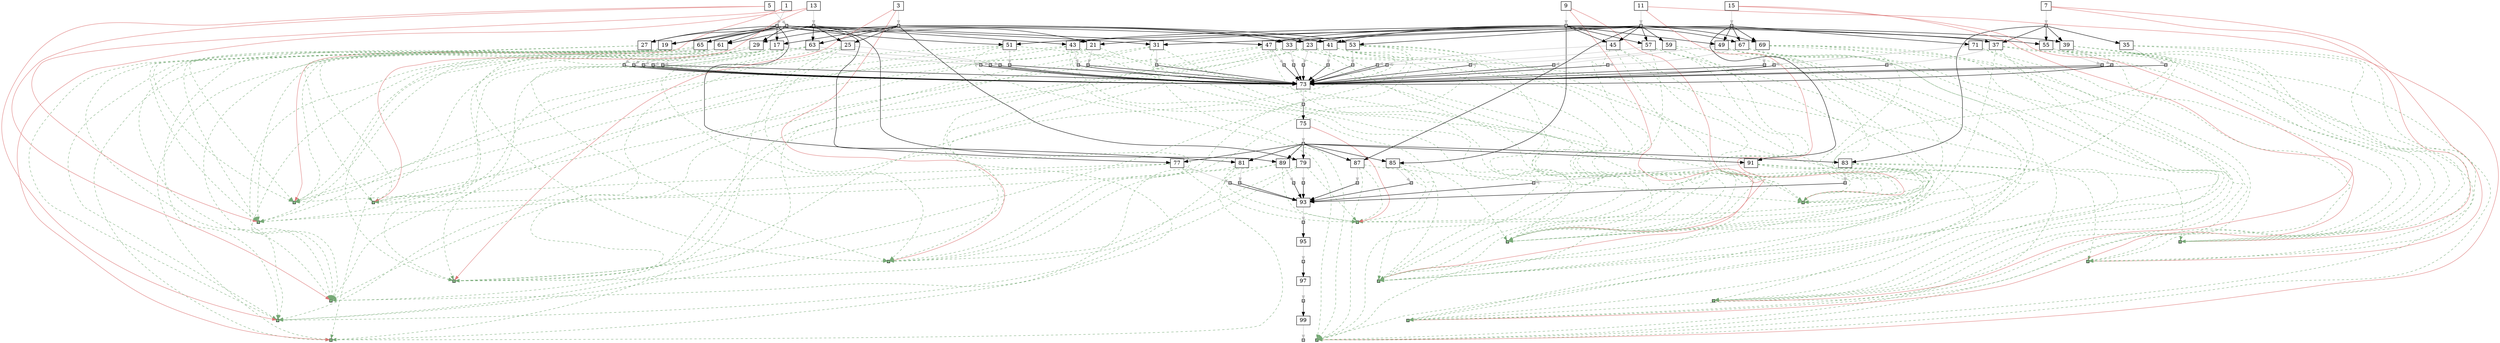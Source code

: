 strict digraph  {
	node [label="\N"];
	1	 [height=0,
		shape=rect,
		size=13.54,
		width=0];
	2	 [fillcolor=gray,
		height=0.1,
		label="",
		shape=rect,
		size=0,
		style=filled,
		width=0.1];
	1 -> 2	 [color=gray,
		size=12552522.0];
	101	 [fillcolor="#88bb88",
		height=0.1,
		label="",
		shape=rect,
		size=0,
		style=filled,
		width=0.1];
	1 -> 101	 [color="#dd7777",
		size=2884891.0,
		weight=0];
	102	 [fillcolor="#88bb88",
		height=0.1,
		label="",
		shape=rect,
		size=0,
		style=filled,
		width=0.1];
	1 -> 102	 [color="#dd7777",
		size=2884891.0,
		weight=0];
	17	 [height=0,
		shape=rect,
		size=10.57,
		width=0];
	2 -> 17	 [size=0];
	19	 [height=0,
		shape=rect,
		size=10.57,
		width=0];
	2 -> 19	 [size=0];
	21	 [height=0,
		shape=rect,
		size=10.4,
		width=0];
	2 -> 21	 [size=0];
	27	 [height=0,
		shape=rect,
		size=10.5,
		width=0];
	2 -> 27	 [size=0];
	51	 [height=0,
		shape=rect,
		size=10.49,
		width=0];
	2 -> 51	 [size=0];
	61	 [height=0,
		shape=rect,
		size=10.6,
		width=0];
	2 -> 61	 [size=0];
	77	 [height=0,
		shape=rect,
		size=10.63,
		width=0];
	2 -> 77	 [size=0];
	3	 [height=0,
		shape=rect,
		size=13.53,
		width=0];
	4	 [fillcolor=gray,
		height=0.1,
		label="",
		shape=rect,
		size=0,
		style=filled,
		width=0.1];
	3 -> 4	 [color=gray,
		size=12575462.0];
	103	 [fillcolor="#88bb88",
		height=0.1,
		label="",
		shape=rect,
		size=0,
		style=filled,
		width=0.1];
	3 -> 103	 [color="#dd7777",
		size=2884891.0,
		weight=0];
	104	 [fillcolor="#88bb88",
		height=0.1,
		label="",
		shape=rect,
		size=0,
		style=filled,
		width=0.1];
	3 -> 104	 [color="#dd7777",
		size=2884891.0,
		weight=0];
	4 -> 17	 [size=0];
	23	 [height=0,
		shape=rect,
		size=10.55,
		width=0];
	4 -> 23	 [size=0];
	25	 [height=0,
		shape=rect,
		size=10.69,
		width=0];
	4 -> 25	 [size=0];
	29	 [height=0,
		shape=rect,
		size=10.61,
		width=0];
	4 -> 29	 [size=0];
	41	 [height=0,
		shape=rect,
		size=10.64,
		width=0];
	4 -> 41	 [size=0];
	53	 [height=0,
		shape=rect,
		size=10.53,
		width=0];
	4 -> 53	 [size=0];
	63	 [height=0,
		shape=rect,
		size=10.72,
		width=0];
	4 -> 63	 [size=0];
	79	 [height=0,
		shape=rect,
		size=10.58,
		width=0];
	4 -> 79	 [size=0];
	5	 [height=0,
		shape=rect,
		size=14.03,
		width=0];
	6	 [fillcolor=gray,
		height=0.1,
		label="",
		shape=rect,
		size=0,
		style=filled,
		width=0.1];
	5 -> 6	 [color=gray,
		size=12538584.0];
	105	 [fillcolor="#88bb88",
		height=0.1,
		label="",
		shape=rect,
		size=0,
		style=filled,
		width=0.1];
	5 -> 105	 [color="#dd7777",
		size=2884891.0,
		weight=0];
	106	 [fillcolor="#88bb88",
		height=0.1,
		label="",
		shape=rect,
		size=0,
		style=filled,
		width=0.1];
	5 -> 106	 [color="#dd7777",
		size=2884891.0,
		weight=0];
	6 -> 19	 [size=0];
	6 -> 27	 [size=0];
	6 -> 29	 [size=0];
	31	 [height=0,
		shape=rect,
		size=10.81,
		width=0];
	6 -> 31	 [size=0];
	33	 [height=0,
		shape=rect,
		size=10.62,
		width=0];
	6 -> 33	 [size=0];
	43	 [height=0,
		shape=rect,
		size=10.53,
		width=0];
	6 -> 43	 [size=0];
	65	 [height=0,
		shape=rect,
		size=10.64,
		width=0];
	6 -> 65	 [size=0];
	81	 [height=0,
		shape=rect,
		size=10.91,
		width=0];
	6 -> 81	 [size=0];
	7	 [height=0,
		shape=rect,
		size=13.8,
		width=0];
	8	 [fillcolor=gray,
		height=0.1,
		label="",
		shape=rect,
		size=0,
		style=filled,
		width=0.1];
	7 -> 8	 [color=gray,
		size=12528168.0];
	107	 [fillcolor="#88bb88",
		height=0.1,
		label="",
		shape=rect,
		size=0,
		style=filled,
		width=0.1];
	7 -> 107	 [color="#dd7777",
		size=2884891.0,
		weight=0];
	108	 [fillcolor="#88bb88",
		height=0.1,
		label="",
		shape=rect,
		size=0,
		style=filled,
		width=0.1];
	7 -> 108	 [color="#dd7777",
		size=2884891.0,
		weight=0];
	35	 [height=0,
		shape=rect,
		size=10.71,
		width=0];
	8 -> 35	 [size=0];
	37	 [height=0,
		shape=rect,
		size=10.39,
		width=0];
	8 -> 37	 [size=0];
	39	 [height=0,
		shape=rect,
		size=10.59,
		width=0];
	8 -> 39	 [size=0];
	55	 [height=0,
		shape=rect,
		size=10.43,
		width=0];
	8 -> 55	 [size=0];
	83	 [height=0,
		shape=rect,
		size=10.75,
		width=0];
	8 -> 83	 [size=0];
	9	 [height=0,
		shape=rect,
		size=13.61,
		width=0];
	10	 [fillcolor=gray,
		height=0.1,
		label="",
		shape=rect,
		size=0,
		style=filled,
		width=0.1];
	9 -> 10	 [color=gray,
		size=12541344.0];
	109	 [fillcolor="#88bb88",
		height=0.1,
		label="",
		shape=rect,
		size=0,
		style=filled,
		width=0.1];
	9 -> 109	 [color="#dd7777",
		size=2884891.0,
		weight=0];
	110	 [fillcolor="#88bb88",
		height=0.1,
		label="",
		shape=rect,
		size=0,
		style=filled,
		width=0.1];
	9 -> 110	 [color="#dd7777",
		size=2884891.0,
		weight=0];
	10 -> 21	 [size=0];
	10 -> 23	 [size=0];
	10 -> 37	 [size=0];
	10 -> 41	 [size=0];
	10 -> 43	 [size=0];
	45	 [height=0,
		shape=rect,
		size=10.46,
		width=0];
	10 -> 45	 [size=0];
	47	 [height=0,
		shape=rect,
		size=10.69,
		width=0];
	10 -> 47	 [size=0];
	49	 [height=0,
		shape=rect,
		size=10.6,
		width=0];
	10 -> 49	 [size=0];
	57	 [height=0,
		shape=rect,
		size=10.66,
		width=0];
	10 -> 57	 [size=0];
	67	 [height=0,
		shape=rect,
		size=10.53,
		width=0];
	10 -> 67	 [size=0];
	85	 [height=0,
		shape=rect,
		size=10.89,
		width=0];
	10 -> 85	 [size=0];
	11	 [height=0,
		shape=rect,
		size=13.78,
		width=0];
	12	 [fillcolor=gray,
		height=0.1,
		label="",
		shape=rect,
		size=0,
		style=filled,
		width=0.1];
	11 -> 12	 [color=gray,
		size=12581622.0];
	111	 [fillcolor="#88bb88",
		height=0.1,
		label="",
		shape=rect,
		size=0,
		style=filled,
		width=0.1];
	11 -> 111	 [color="#dd7777",
		size=2884891.0,
		weight=0];
	112	 [fillcolor="#88bb88",
		height=0.1,
		label="",
		shape=rect,
		size=0,
		style=filled,
		width=0.1];
	11 -> 112	 [color="#dd7777",
		size=2884891.0,
		weight=0];
	12 -> 31	 [size=0];
	12 -> 39	 [size=0];
	12 -> 45	 [size=0];
	12 -> 51	 [size=0];
	12 -> 53	 [size=0];
	12 -> 55	 [size=0];
	12 -> 57	 [size=0];
	59	 [height=0,
		shape=rect,
		size=10.7,
		width=0];
	12 -> 59	 [size=0];
	69	 [height=0,
		shape=rect,
		size=10.65,
		width=0];
	12 -> 69	 [size=0];
	87	 [height=0,
		shape=rect,
		size=10.47,
		width=0];
	12 -> 87	 [size=0];
	13	 [height=0,
		shape=rect,
		size=13.29,
		width=0];
	14	 [fillcolor=gray,
		height=0.1,
		label="",
		shape=rect,
		size=0,
		style=filled,
		width=0.1];
	13 -> 14	 [color=gray,
		size=12576204.0];
	113	 [fillcolor="#88bb88",
		height=0.1,
		label="",
		shape=rect,
		size=0,
		style=filled,
		width=0.1];
	13 -> 113	 [color="#dd7777",
		size=2884891.0,
		weight=0];
	114	 [fillcolor="#88bb88",
		height=0.1,
		label="",
		shape=rect,
		size=0,
		style=filled,
		width=0.1];
	13 -> 114	 [color="#dd7777",
		size=2884891.0,
		weight=0];
	14 -> 25	 [size=0];
	14 -> 47	 [size=0];
	14 -> 61	 [size=0];
	14 -> 63	 [size=0];
	14 -> 65	 [size=0];
	89	 [height=0,
		shape=rect,
		size=10.62,
		width=0];
	14 -> 89	 [size=0];
	15	 [height=0,
		shape=rect,
		size=13.39,
		width=0];
	16	 [fillcolor=gray,
		height=0.1,
		label="",
		shape=rect,
		size=0,
		style=filled,
		width=0.1];
	15 -> 16	 [color=gray,
		size=12521510.0];
	115	 [fillcolor="#88bb88",
		height=0.1,
		label="",
		shape=rect,
		size=0,
		style=filled,
		width=0.1];
	15 -> 115	 [color="#dd7777",
		size=2884891.0,
		weight=0];
	116	 [fillcolor="#88bb88",
		height=0.1,
		label="",
		shape=rect,
		size=0,
		style=filled,
		width=0.1];
	15 -> 116	 [color="#dd7777",
		size=2884891.0,
		weight=0];
	16 -> 33	 [size=0];
	16 -> 49	 [size=0];
	16 -> 67	 [size=0];
	16 -> 69	 [size=0];
	71	 [height=0,
		shape=rect,
		size=10.71,
		width=0];
	16 -> 71	 [size=0];
	91	 [height=0,
		shape=rect,
		size=10.62,
		width=0];
	16 -> 91	 [size=0];
	18	 [fillcolor=gray,
		height=0.1,
		label="",
		shape=rect,
		size=0,
		style=filled,
		width=0.1];
	17 -> 18	 [color=gray,
		size=16943744.0];
	17 -> 101	 [color="#77aa77",
		size=0,
		style=dashed,
		weight=0];
	17 -> 102	 [color="#77aa77",
		size=0,
		style=dashed,
		weight=0];
	17 -> 103	 [color="#77aa77",
		size=0,
		style=dashed,
		weight=0];
	17 -> 104	 [color="#77aa77",
		size=0,
		style=dashed,
		weight=0];
	73	 [height=0,
		shape=rect,
		size=2.24,
		width=0];
	18 -> 73	 [size=260224.0];
	20	 [fillcolor=gray,
		height=0.1,
		label="",
		shape=rect,
		size=0,
		style=filled,
		width=0.1];
	19 -> 20	 [color=gray,
		size=16906866.0];
	19 -> 101	 [color="#77aa77",
		size=0,
		style=dashed,
		weight=0];
	19 -> 102	 [color="#77aa77",
		size=0,
		style=dashed,
		weight=0];
	19 -> 105	 [color="#77aa77",
		size=0,
		style=dashed,
		weight=0];
	19 -> 106	 [color="#77aa77",
		size=0,
		style=dashed,
		weight=0];
	20 -> 73	 [size=260224.0];
	22	 [fillcolor=gray,
		height=0.1,
		label="",
		shape=rect,
		size=0,
		style=filled,
		width=0.1];
	21 -> 22	 [color=gray,
		size=16909626.0];
	21 -> 101	 [color="#77aa77",
		size=0,
		style=dashed,
		weight=0];
	21 -> 102	 [color="#77aa77",
		size=0,
		style=dashed,
		weight=0];
	21 -> 109	 [color="#77aa77",
		size=0,
		style=dashed,
		weight=0];
	21 -> 110	 [color="#77aa77",
		size=0,
		style=dashed,
		weight=0];
	22 -> 73	 [size=260224.0];
	24	 [fillcolor=gray,
		height=0.1,
		label="",
		shape=rect,
		size=0,
		style=filled,
		width=0.1];
	23 -> 24	 [color=gray,
		size=16932566.0];
	23 -> 103	 [color="#77aa77",
		size=0,
		style=dashed,
		weight=0];
	23 -> 104	 [color="#77aa77",
		size=0,
		style=dashed,
		weight=0];
	23 -> 109	 [color="#77aa77",
		size=0,
		style=dashed,
		weight=0];
	23 -> 110	 [color="#77aa77",
		size=0,
		style=dashed,
		weight=0];
	24 -> 73	 [size=260224.0];
	26	 [fillcolor=gray,
		height=0.1,
		label="",
		shape=rect,
		size=0,
		style=filled,
		width=0.1];
	25 -> 26	 [color=gray,
		size=16967426.0];
	25 -> 103	 [color="#77aa77",
		size=0,
		style=dashed,
		weight=0];
	25 -> 104	 [color="#77aa77",
		size=0,
		style=dashed,
		weight=0];
	25 -> 113	 [color="#77aa77",
		size=0,
		style=dashed,
		weight=0];
	25 -> 114	 [color="#77aa77",
		size=0,
		style=dashed,
		weight=0];
	26 -> 73	 [size=260224.0];
	28	 [fillcolor=gray,
		height=0.1,
		label="",
		shape=rect,
		size=0,
		style=filled,
		width=0.1];
	27 -> 28	 [color=gray,
		size=16906866.0];
	27 -> 101	 [color="#77aa77",
		size=0,
		style=dashed,
		weight=0];
	27 -> 102	 [color="#77aa77",
		size=0,
		style=dashed,
		weight=0];
	27 -> 105	 [color="#77aa77",
		size=0,
		style=dashed,
		weight=0];
	27 -> 106	 [color="#77aa77",
		size=0,
		style=dashed,
		weight=0];
	28 -> 73	 [size=260224.0];
	30	 [fillcolor=gray,
		height=0.1,
		label="",
		shape=rect,
		size=0,
		style=filled,
		width=0.1];
	29 -> 30	 [color=gray,
		size=16929806.0];
	29 -> 103	 [color="#77aa77",
		size=0,
		style=dashed,
		weight=0];
	29 -> 104	 [color="#77aa77",
		size=0,
		style=dashed,
		weight=0];
	29 -> 105	 [color="#77aa77",
		size=0,
		style=dashed,
		weight=0];
	29 -> 106	 [color="#77aa77",
		size=0,
		style=dashed,
		weight=0];
	30 -> 73	 [size=260224.0];
	32	 [fillcolor=gray,
		height=0.1,
		label="",
		shape=rect,
		size=0,
		style=filled,
		width=0.1];
	31 -> 32	 [color=gray,
		size=16935966.0];
	31 -> 105	 [color="#77aa77",
		size=0,
		style=dashed,
		weight=0];
	31 -> 106	 [color="#77aa77",
		size=0,
		style=dashed,
		weight=0];
	31 -> 111	 [color="#77aa77",
		size=0,
		style=dashed,
		weight=0];
	31 -> 112	 [color="#77aa77",
		size=0,
		style=dashed,
		weight=0];
	32 -> 73	 [size=260224.0];
	34	 [fillcolor=gray,
		height=0.1,
		label="",
		shape=rect,
		size=0,
		style=filled,
		width=0.1];
	33 -> 34	 [color=gray,
		size=16875854.0];
	33 -> 105	 [color="#77aa77",
		size=0,
		style=dashed,
		weight=0];
	33 -> 106	 [color="#77aa77",
		size=0,
		style=dashed,
		weight=0];
	33 -> 115	 [color="#77aa77",
		size=0,
		style=dashed,
		weight=0];
	33 -> 116	 [color="#77aa77",
		size=0,
		style=dashed,
		weight=0];
	34 -> 73	 [size=260224.0];
	36	 [fillcolor=gray,
		height=0.1,
		label="",
		shape=rect,
		size=0,
		style=filled,
		width=0.1];
	35 -> 36	 [color=gray,
		size=8566312.0];
	35 -> 107	 [color="#77aa77",
		size=0,
		style=dashed,
		weight=0];
	35 -> 108	 [color="#77aa77",
		size=0,
		style=dashed,
		weight=0];
	36 -> 73	 [size=260224.0];
	38	 [fillcolor=gray,
		height=0.1,
		label="",
		shape=rect,
		size=0,
		style=filled,
		width=0.1];
	37 -> 38	 [color=gray,
		size=16885272.0];
	37 -> 107	 [color="#77aa77",
		size=0,
		style=dashed,
		weight=0];
	37 -> 108	 [color="#77aa77",
		size=0,
		style=dashed,
		weight=0];
	37 -> 109	 [color="#77aa77",
		size=0,
		style=dashed,
		weight=0];
	37 -> 110	 [color="#77aa77",
		size=0,
		style=dashed,
		weight=0];
	38 -> 73	 [size=260224.0];
	40	 [fillcolor=gray,
		height=0.1,
		label="",
		shape=rect,
		size=0,
		style=filled,
		width=0.1];
	39 -> 40	 [color=gray,
		size=16925550.0];
	39 -> 107	 [color="#77aa77",
		size=0,
		style=dashed,
		weight=0];
	39 -> 108	 [color="#77aa77",
		size=0,
		style=dashed,
		weight=0];
	39 -> 111	 [color="#77aa77",
		size=0,
		style=dashed,
		weight=0];
	39 -> 112	 [color="#77aa77",
		size=0,
		style=dashed,
		weight=0];
	40 -> 73	 [size=260224.0];
	42	 [fillcolor=gray,
		height=0.1,
		label="",
		shape=rect,
		size=0,
		style=filled,
		width=0.1];
	41 -> 42	 [color=gray,
		size=16932566.0];
	41 -> 103	 [color="#77aa77",
		size=0,
		style=dashed,
		weight=0];
	41 -> 104	 [color="#77aa77",
		size=0,
		style=dashed,
		weight=0];
	41 -> 109	 [color="#77aa77",
		size=0,
		style=dashed,
		weight=0];
	41 -> 110	 [color="#77aa77",
		size=0,
		style=dashed,
		weight=0];
	42 -> 73	 [size=260224.0];
	44	 [fillcolor=gray,
		height=0.1,
		label="",
		shape=rect,
		size=0,
		style=filled,
		width=0.1];
	43 -> 44	 [color=gray,
		size=16895688.0];
	43 -> 105	 [color="#77aa77",
		size=0,
		style=dashed,
		weight=0];
	43 -> 106	 [color="#77aa77",
		size=0,
		style=dashed,
		weight=0];
	43 -> 109	 [color="#77aa77",
		size=0,
		style=dashed,
		weight=0];
	43 -> 110	 [color="#77aa77",
		size=0,
		style=dashed,
		weight=0];
	44 -> 73	 [size=260224.0];
	46	 [fillcolor=gray,
		height=0.1,
		label="",
		shape=rect,
		size=0,
		style=filled,
		width=0.1];
	45 -> 46	 [color=gray,
		size=16938726.0];
	45 -> 109	 [color="#77aa77",
		size=0,
		style=dashed,
		weight=0];
	45 -> 110	 [color="#77aa77",
		size=0,
		style=dashed,
		weight=0];
	45 -> 111	 [color="#77aa77",
		size=0,
		style=dashed,
		weight=0];
	45 -> 112	 [color="#77aa77",
		size=0,
		style=dashed,
		weight=0];
	46 -> 73	 [size=260224.0];
	48	 [fillcolor=gray,
		height=0.1,
		label="",
		shape=rect,
		size=0,
		style=filled,
		width=0.1];
	47 -> 48	 [color=gray,
		size=16933308.0];
	47 -> 109	 [color="#77aa77",
		size=0,
		style=dashed,
		weight=0];
	47 -> 110	 [color="#77aa77",
		size=0,
		style=dashed,
		weight=0];
	47 -> 113	 [color="#77aa77",
		size=0,
		style=dashed,
		weight=0];
	47 -> 114	 [color="#77aa77",
		size=0,
		style=dashed,
		weight=0];
	48 -> 73	 [size=260224.0];
	50	 [fillcolor=gray,
		height=0.1,
		label="",
		shape=rect,
		size=0,
		style=filled,
		width=0.1];
	49 -> 50	 [color=gray,
		size=16878614.0];
	49 -> 109	 [color="#77aa77",
		size=0,
		style=dashed,
		weight=0];
	49 -> 110	 [color="#77aa77",
		size=0,
		style=dashed,
		weight=0];
	49 -> 115	 [color="#77aa77",
		size=0,
		style=dashed,
		weight=0];
	49 -> 116	 [color="#77aa77",
		size=0,
		style=dashed,
		weight=0];
	50 -> 73	 [size=260224.0];
	52	 [fillcolor=gray,
		height=0.1,
		label="",
		shape=rect,
		size=0,
		style=filled,
		width=0.1];
	51 -> 52	 [color=gray,
		size=16949904.0];
	51 -> 101	 [color="#77aa77",
		size=0,
		style=dashed,
		weight=0];
	51 -> 102	 [color="#77aa77",
		size=0,
		style=dashed,
		weight=0];
	51 -> 111	 [color="#77aa77",
		size=0,
		style=dashed,
		weight=0];
	51 -> 112	 [color="#77aa77",
		size=0,
		style=dashed,
		weight=0];
	52 -> 73	 [size=260224.0];
	54	 [fillcolor=gray,
		height=0.1,
		label="",
		shape=rect,
		size=0,
		style=filled,
		width=0.1];
	53 -> 54	 [color=gray,
		size=16972844.0];
	53 -> 103	 [color="#77aa77",
		size=0,
		style=dashed,
		weight=0];
	53 -> 104	 [color="#77aa77",
		size=0,
		style=dashed,
		weight=0];
	53 -> 111	 [color="#77aa77",
		size=0,
		style=dashed,
		weight=0];
	53 -> 112	 [color="#77aa77",
		size=0,
		style=dashed,
		weight=0];
	54 -> 73	 [size=260224.0];
	56	 [fillcolor=gray,
		height=0.1,
		label="",
		shape=rect,
		size=0,
		style=filled,
		width=0.1];
	55 -> 56	 [color=gray,
		size=16925550.0];
	55 -> 107	 [color="#77aa77",
		size=0,
		style=dashed,
		weight=0];
	55 -> 108	 [color="#77aa77",
		size=0,
		style=dashed,
		weight=0];
	55 -> 111	 [color="#77aa77",
		size=0,
		style=dashed,
		weight=0];
	55 -> 112	 [color="#77aa77",
		size=0,
		style=dashed,
		weight=0];
	56 -> 73	 [size=260224.0];
	58	 [fillcolor=gray,
		height=0.1,
		label="",
		shape=rect,
		size=0,
		style=filled,
		width=0.1];
	57 -> 58	 [color=gray,
		size=16938726.0];
	57 -> 109	 [color="#77aa77",
		size=0,
		style=dashed,
		weight=0];
	57 -> 110	 [color="#77aa77",
		size=0,
		style=dashed,
		weight=0];
	57 -> 111	 [color="#77aa77",
		size=0,
		style=dashed,
		weight=0];
	57 -> 112	 [color="#77aa77",
		size=0,
		style=dashed,
		weight=0];
	58 -> 73	 [size=260224.0];
	60	 [fillcolor=gray,
		height=0.1,
		label="",
		shape=rect,
		size=0,
		style=filled,
		width=0.1];
	59 -> 60	 [color=gray,
		size=8619766.0];
	59 -> 111	 [color="#77aa77",
		size=0,
		style=dashed,
		weight=0];
	59 -> 112	 [color="#77aa77",
		size=0,
		style=dashed,
		weight=0];
	60 -> 73	 [size=260224.0];
	62	 [fillcolor=gray,
		height=0.1,
		label="",
		shape=rect,
		size=0,
		style=filled,
		width=0.1];
	61 -> 62	 [color=gray,
		size=16944486.0];
	61 -> 101	 [color="#77aa77",
		size=0,
		style=dashed,
		weight=0];
	61 -> 102	 [color="#77aa77",
		size=0,
		style=dashed,
		weight=0];
	61 -> 113	 [color="#77aa77",
		size=0,
		style=dashed,
		weight=0];
	61 -> 114	 [color="#77aa77",
		size=0,
		style=dashed,
		weight=0];
	62 -> 73	 [size=260224.0];
	64	 [fillcolor=gray,
		height=0.1,
		label="",
		shape=rect,
		size=0,
		style=filled,
		width=0.1];
	63 -> 64	 [color=gray,
		size=16967426.0];
	63 -> 103	 [color="#77aa77",
		size=0,
		style=dashed,
		weight=0];
	63 -> 104	 [color="#77aa77",
		size=0,
		style=dashed,
		weight=0];
	63 -> 113	 [color="#77aa77",
		size=0,
		style=dashed,
		weight=0];
	63 -> 114	 [color="#77aa77",
		size=0,
		style=dashed,
		weight=0];
	64 -> 73	 [size=260224.0];
	66	 [fillcolor=gray,
		height=0.1,
		label="",
		shape=rect,
		size=0,
		style=filled,
		width=0.1];
	65 -> 66	 [color=gray,
		size=16930548.0];
	65 -> 105	 [color="#77aa77",
		size=0,
		style=dashed,
		weight=0];
	65 -> 106	 [color="#77aa77",
		size=0,
		style=dashed,
		weight=0];
	65 -> 113	 [color="#77aa77",
		size=0,
		style=dashed,
		weight=0];
	65 -> 114	 [color="#77aa77",
		size=0,
		style=dashed,
		weight=0];
	66 -> 73	 [size=260224.0];
	68	 [fillcolor=gray,
		height=0.1,
		label="",
		shape=rect,
		size=0,
		style=filled,
		width=0.1];
	67 -> 68	 [color=gray,
		size=16878614.0];
	67 -> 109	 [color="#77aa77",
		size=0,
		style=dashed,
		weight=0];
	67 -> 110	 [color="#77aa77",
		size=0,
		style=dashed,
		weight=0];
	67 -> 115	 [color="#77aa77",
		size=0,
		style=dashed,
		weight=0];
	67 -> 116	 [color="#77aa77",
		size=0,
		style=dashed,
		weight=0];
	68 -> 73	 [size=260224.0];
	70	 [fillcolor=gray,
		height=0.1,
		label="",
		shape=rect,
		size=0,
		style=filled,
		width=0.1];
	69 -> 70	 [color=gray,
		size=16918892.0];
	69 -> 111	 [color="#77aa77",
		size=0,
		style=dashed,
		weight=0];
	69 -> 112	 [color="#77aa77",
		size=0,
		style=dashed,
		weight=0];
	69 -> 115	 [color="#77aa77",
		size=0,
		style=dashed,
		weight=0];
	69 -> 116	 [color="#77aa77",
		size=0,
		style=dashed,
		weight=0];
	70 -> 73	 [size=260224.0];
	72	 [fillcolor=gray,
		height=0.1,
		label="",
		shape=rect,
		size=0,
		style=filled,
		width=0.1];
	71 -> 72	 [color=gray,
		size=8559654.0];
	71 -> 115	 [color="#77aa77",
		size=0,
		style=dashed,
		weight=0];
	71 -> 116	 [color="#77aa77",
		size=0,
		style=dashed,
		weight=0];
	72 -> 73	 [size=260224.0];
	74	 [fillcolor=gray,
		height=0.1,
		label="",
		shape=rect,
		size=0,
		style=filled,
		width=0.1];
	73 -> 74	 [color=gray,
		size=6641.0];
	75	 [height=0,
		shape=rect,
		size=3.92,
		width=0];
	74 -> 75	 [size=5878.0];
	76	 [fillcolor=gray,
		height=0.1,
		label="",
		shape=rect,
		size=0,
		style=filled,
		width=0.1];
	75 -> 76	 [color=gray,
		size=1765.0];
	117	 [fillcolor="#88bb88",
		height=0.1,
		label="",
		shape=rect,
		size=0,
		style=filled,
		width=0.1];
	75 -> 117	 [color="#dd7777",
		size=2884891.0,
		weight=0];
	76 -> 77	 [size=0];
	76 -> 79	 [size=0];
	76 -> 81	 [size=0];
	76 -> 83	 [size=0];
	76 -> 85	 [size=0];
	76 -> 87	 [size=0];
	76 -> 89	 [size=0];
	76 -> 91	 [size=0];
	78	 [fillcolor=gray,
		height=0.1,
		label="",
		shape=rect,
		size=0,
		style=filled,
		width=0.1];
	77 -> 78	 [color=gray,
		size=16642033.0];
	77 -> 101	 [color="#77aa77",
		size=0,
		style=dashed,
		weight=0];
	77 -> 102	 [color="#77aa77",
		size=0,
		style=dashed,
		weight=0];
	77 -> 117	 [color="#77aa77",
		size=0,
		style=dashed,
		weight=0];
	93	 [height=0,
		shape=rect,
		size=3.87,
		width=0];
	78 -> 93	 [size=8311470.0];
	80	 [fillcolor=gray,
		height=0.1,
		label="",
		shape=rect,
		size=0,
		style=filled,
		width=0.1];
	79 -> 80	 [color=gray,
		size=16681613.0];
	79 -> 103	 [color="#77aa77",
		size=0,
		style=dashed,
		weight=0];
	79 -> 104	 [color="#77aa77",
		size=0,
		style=dashed,
		weight=0];
	79 -> 117	 [color="#77aa77",
		size=0,
		style=dashed,
		weight=0];
	80 -> 93	 [size=8328110.0];
	82	 [fillcolor=gray,
		height=0.1,
		label="",
		shape=rect,
		size=0,
		style=filled,
		width=0.1];
	81 -> 82	 [color=gray,
		size=16645705.0];
	81 -> 105	 [color="#77aa77",
		size=0,
		style=dashed,
		weight=0];
	81 -> 106	 [color="#77aa77",
		size=0,
		style=dashed,
		weight=0];
	81 -> 117	 [color="#77aa77",
		size=0,
		style=dashed,
		weight=0];
	82 -> 93	 [size=8329080.0];
	84	 [fillcolor=gray,
		height=0.1,
		label="",
		shape=rect,
		size=0,
		style=filled,
		width=0.1];
	83 -> 84	 [color=gray,
		size=16605531.0];
	83 -> 107	 [color="#77aa77",
		size=0,
		style=dashed,
		weight=0];
	83 -> 108	 [color="#77aa77",
		size=0,
		style=dashed,
		weight=0];
	83 -> 117	 [color="#77aa77",
		size=0,
		style=dashed,
		weight=0];
	84 -> 93	 [size=8299322.0];
	86	 [fillcolor=gray,
		height=0.1,
		label="",
		shape=rect,
		size=0,
		style=filled,
		width=0.1];
	85 -> 86	 [color=gray,
		size=16663023.0];
	85 -> 109	 [color="#77aa77",
		size=0,
		style=dashed,
		weight=0];
	85 -> 110	 [color="#77aa77",
		size=0,
		style=dashed,
		weight=0];
	85 -> 117	 [color="#77aa77",
		size=0,
		style=dashed,
		weight=0];
	86 -> 93	 [size=8343638.0];
	88	 [fillcolor=gray,
		height=0.1,
		label="",
		shape=rect,
		size=0,
		style=filled,
		width=0.1];
	87 -> 88	 [color=gray,
		size=16691745.0];
	87 -> 111	 [color="#77aa77",
		size=0,
		style=dashed,
		weight=0];
	87 -> 112	 [color="#77aa77",
		size=0,
		style=dashed,
		weight=0];
	87 -> 117	 [color="#77aa77",
		size=0,
		style=dashed,
		weight=0];
	88 -> 93	 [size=8332082.0];
	90	 [fillcolor=gray,
		height=0.1,
		label="",
		shape=rect,
		size=0,
		style=filled,
		width=0.1];
	89 -> 90	 [color=gray,
		size=16702053.0];
	89 -> 113	 [color="#77aa77",
		size=0,
		style=dashed,
		weight=0];
	89 -> 114	 [color="#77aa77",
		size=0,
		style=dashed,
		weight=0];
	89 -> 117	 [color="#77aa77",
		size=0,
		style=dashed,
		weight=0];
	90 -> 93	 [size=8347808.0];
	92	 [fillcolor=gray,
		height=0.1,
		label="",
		shape=rect,
		size=0,
		style=filled,
		width=0.1];
	91 -> 92	 [color=gray,
		size=16646443.0];
	91 -> 115	 [color="#77aa77",
		size=0,
		style=dashed,
		weight=0];
	91 -> 116	 [color="#77aa77",
		size=0,
		style=dashed,
		weight=0];
	91 -> 117	 [color="#77aa77",
		size=0,
		style=dashed,
		weight=0];
	92 -> 93	 [size=8346892.0];
	94	 [fillcolor=gray,
		height=0.1,
		label="",
		shape=rect,
		size=0,
		style=filled,
		width=0.1];
	93 -> 94	 [color=gray,
		size=3582.0];
	95	 [height=0,
		shape=rect,
		size=4.76,
		width=0];
	94 -> 95	 [size=2242.0];
	96	 [fillcolor=gray,
		height=0.1,
		label="",
		shape=rect,
		size=0,
		style=filled,
		width=0.1];
	95 -> 96	 [color=gray,
		size=144187206.0];
	97	 [height=0,
		shape=rect,
		size=4.88,
		width=0];
	96 -> 97	 [size=144186902.0];
	98	 [fillcolor=gray,
		height=0.1,
		label="",
		shape=rect,
		size=0,
		style=filled,
		width=0.1];
	97 -> 98	 [color=gray,
		size=2884891.0];
	99	 [height=0,
		shape=rect,
		size=1.48,
		width=0];
	98 -> 99	 [size=2884891.0];
	100	 [fillcolor=gray,
		height=0.1,
		label="",
		shape=rect,
		size=0,
		style=filled,
		width=0.1];
	99 -> 100	 [color=gray,
		size=886645.0];
}
